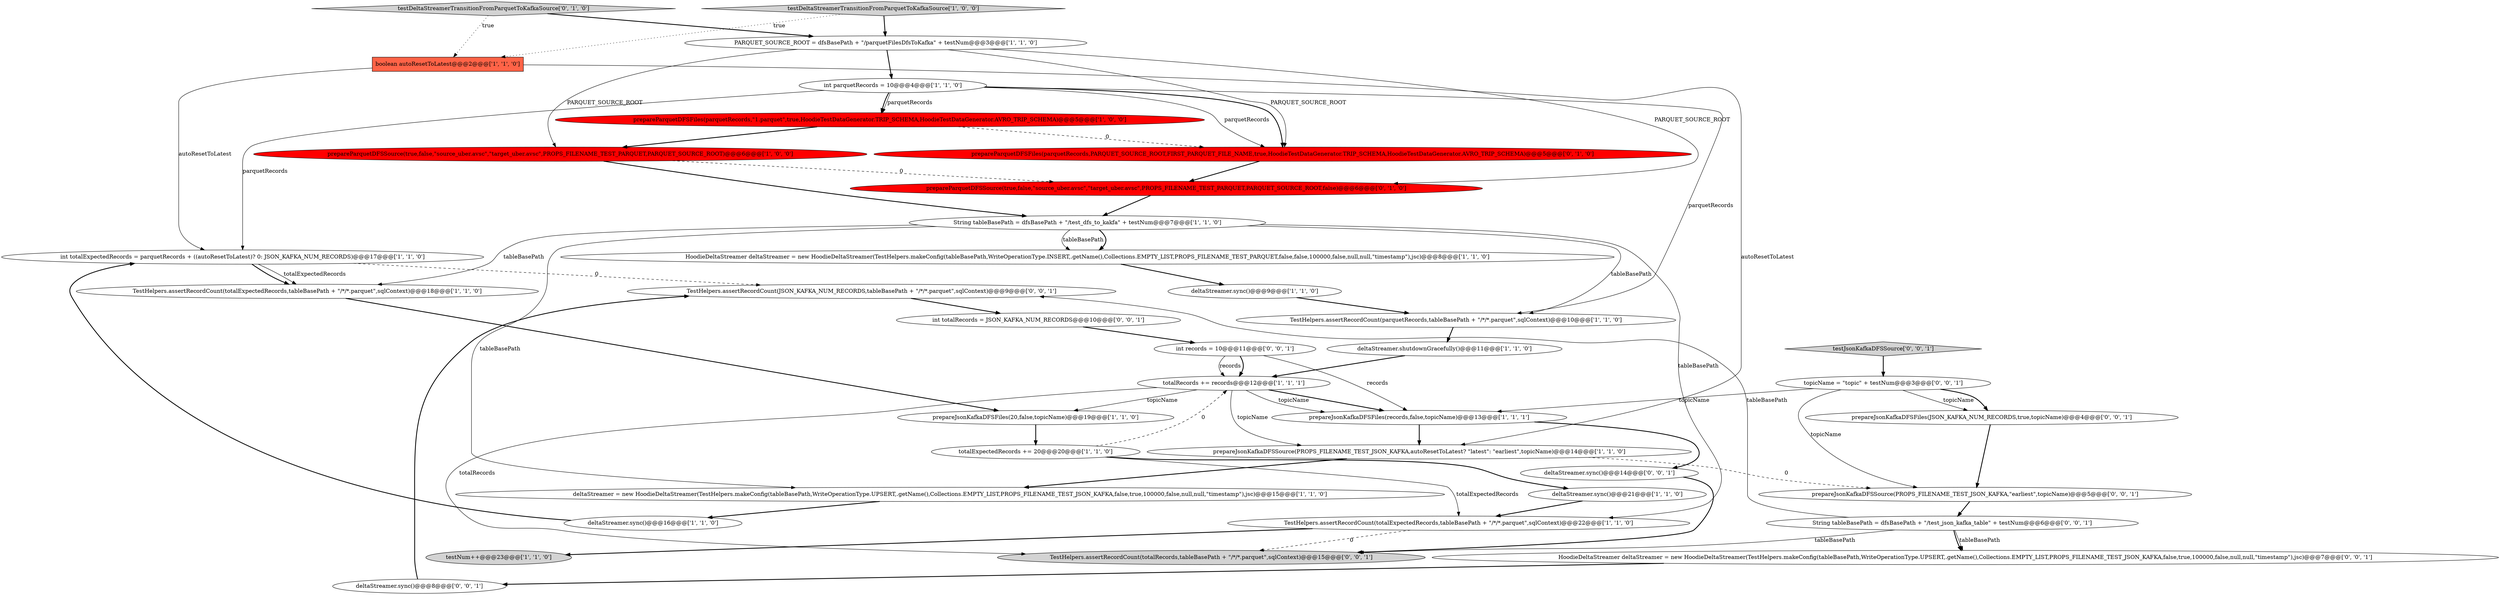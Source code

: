 digraph {
10 [style = filled, label = "int totalExpectedRecords = parquetRecords + ((autoResetToLatest)? 0: JSON_KAFKA_NUM_RECORDS)@@@17@@@['1', '1', '0']", fillcolor = white, shape = ellipse image = "AAA0AAABBB1BBB"];
20 [style = filled, label = "prepareJsonKafkaDFSSource(PROPS_FILENAME_TEST_JSON_KAFKA,autoResetToLatest? \"latest\": \"earliest\",topicName)@@@14@@@['1', '1', '0']", fillcolor = white, shape = ellipse image = "AAA0AAABBB1BBB"];
15 [style = filled, label = "prepareJsonKafkaDFSFiles(20,false,topicName)@@@19@@@['1', '1', '0']", fillcolor = white, shape = ellipse image = "AAA0AAABBB1BBB"];
21 [style = filled, label = "deltaStreamer.sync()@@@21@@@['1', '1', '0']", fillcolor = white, shape = ellipse image = "AAA0AAABBB1BBB"];
36 [style = filled, label = "TestHelpers.assertRecordCount(JSON_KAFKA_NUM_RECORDS,tableBasePath + \"/*/*.parquet\",sqlContext)@@@9@@@['0', '0', '1']", fillcolor = white, shape = ellipse image = "AAA0AAABBB3BBB"];
19 [style = filled, label = "deltaStreamer.shutdownGracefully()@@@11@@@['1', '1', '0']", fillcolor = white, shape = ellipse image = "AAA0AAABBB1BBB"];
37 [style = filled, label = "int records = 10@@@11@@@['0', '0', '1']", fillcolor = white, shape = ellipse image = "AAA0AAABBB3BBB"];
28 [style = filled, label = "int totalRecords = JSON_KAFKA_NUM_RECORDS@@@10@@@['0', '0', '1']", fillcolor = white, shape = ellipse image = "AAA0AAABBB3BBB"];
23 [style = filled, label = "prepareParquetDFSFiles(parquetRecords,PARQUET_SOURCE_ROOT,FIRST_PARQUET_FILE_NAME,true,HoodieTestDataGenerator.TRIP_SCHEMA,HoodieTestDataGenerator.AVRO_TRIP_SCHEMA)@@@5@@@['0', '1', '0']", fillcolor = red, shape = ellipse image = "AAA1AAABBB2BBB"];
2 [style = filled, label = "TestHelpers.assertRecordCount(totalExpectedRecords,tableBasePath + \"/*/*.parquet\",sqlContext)@@@18@@@['1', '1', '0']", fillcolor = white, shape = ellipse image = "AAA0AAABBB1BBB"];
14 [style = filled, label = "prepareParquetDFSFiles(parquetRecords,\"1.parquet\",true,HoodieTestDataGenerator.TRIP_SCHEMA,HoodieTestDataGenerator.AVRO_TRIP_SCHEMA)@@@5@@@['1', '0', '0']", fillcolor = red, shape = ellipse image = "AAA1AAABBB1BBB"];
3 [style = filled, label = "totalExpectedRecords += 20@@@20@@@['1', '1', '0']", fillcolor = white, shape = ellipse image = "AAA0AAABBB1BBB"];
1 [style = filled, label = "totalRecords += records@@@12@@@['1', '1', '1']", fillcolor = white, shape = ellipse image = "AAA0AAABBB1BBB"];
13 [style = filled, label = "deltaStreamer.sync()@@@16@@@['1', '1', '0']", fillcolor = white, shape = ellipse image = "AAA0AAABBB1BBB"];
25 [style = filled, label = "prepareParquetDFSSource(true,false,\"source_uber.avsc\",\"target_uber.avsc\",PROPS_FILENAME_TEST_PARQUET,PARQUET_SOURCE_ROOT,false)@@@6@@@['0', '1', '0']", fillcolor = red, shape = ellipse image = "AAA1AAABBB2BBB"];
26 [style = filled, label = "TestHelpers.assertRecordCount(totalRecords,tableBasePath + \"/*/*.parquet\",sqlContext)@@@15@@@['0', '0', '1']", fillcolor = lightgray, shape = ellipse image = "AAA0AAABBB3BBB"];
16 [style = filled, label = "prepareParquetDFSSource(true,false,\"source_uber.avsc\",\"target_uber.avsc\",PROPS_FILENAME_TEST_PARQUET,PARQUET_SOURCE_ROOT)@@@6@@@['1', '0', '0']", fillcolor = red, shape = ellipse image = "AAA1AAABBB1BBB"];
12 [style = filled, label = "testNum++@@@23@@@['1', '1', '0']", fillcolor = lightgray, shape = ellipse image = "AAA0AAABBB1BBB"];
32 [style = filled, label = "testJsonKafkaDFSSource['0', '0', '1']", fillcolor = lightgray, shape = diamond image = "AAA0AAABBB3BBB"];
0 [style = filled, label = "deltaStreamer.sync()@@@9@@@['1', '1', '0']", fillcolor = white, shape = ellipse image = "AAA0AAABBB1BBB"];
5 [style = filled, label = "TestHelpers.assertRecordCount(parquetRecords,tableBasePath + \"/*/*.parquet\",sqlContext)@@@10@@@['1', '1', '0']", fillcolor = white, shape = ellipse image = "AAA0AAABBB1BBB"];
35 [style = filled, label = "deltaStreamer.sync()@@@8@@@['0', '0', '1']", fillcolor = white, shape = ellipse image = "AAA0AAABBB3BBB"];
6 [style = filled, label = "String tableBasePath = dfsBasePath + \"/test_dfs_to_kakfa\" + testNum@@@7@@@['1', '1', '0']", fillcolor = white, shape = ellipse image = "AAA0AAABBB1BBB"];
22 [style = filled, label = "TestHelpers.assertRecordCount(totalExpectedRecords,tableBasePath + \"/*/*.parquet\",sqlContext)@@@22@@@['1', '1', '0']", fillcolor = white, shape = ellipse image = "AAA0AAABBB1BBB"];
18 [style = filled, label = "HoodieDeltaStreamer deltaStreamer = new HoodieDeltaStreamer(TestHelpers.makeConfig(tableBasePath,WriteOperationType.INSERT,.getName(),Collections.EMPTY_LIST,PROPS_FILENAME_TEST_PARQUET,false,false,100000,false,null,null,\"timestamp\"),jsc)@@@8@@@['1', '1', '0']", fillcolor = white, shape = ellipse image = "AAA0AAABBB1BBB"];
7 [style = filled, label = "deltaStreamer = new HoodieDeltaStreamer(TestHelpers.makeConfig(tableBasePath,WriteOperationType.UPSERT,.getName(),Collections.EMPTY_LIST,PROPS_FILENAME_TEST_JSON_KAFKA,false,true,100000,false,null,null,\"timestamp\"),jsc)@@@15@@@['1', '1', '0']", fillcolor = white, shape = ellipse image = "AAA0AAABBB1BBB"];
11 [style = filled, label = "PARQUET_SOURCE_ROOT = dfsBasePath + \"/parquetFilesDfsToKafka\" + testNum@@@3@@@['1', '1', '0']", fillcolor = white, shape = ellipse image = "AAA0AAABBB1BBB"];
33 [style = filled, label = "prepareJsonKafkaDFSFiles(JSON_KAFKA_NUM_RECORDS,true,topicName)@@@4@@@['0', '0', '1']", fillcolor = white, shape = ellipse image = "AAA0AAABBB3BBB"];
4 [style = filled, label = "testDeltaStreamerTransitionFromParquetToKafkaSource['1', '0', '0']", fillcolor = lightgray, shape = diamond image = "AAA0AAABBB1BBB"];
29 [style = filled, label = "String tableBasePath = dfsBasePath + \"/test_json_kafka_table\" + testNum@@@6@@@['0', '0', '1']", fillcolor = white, shape = ellipse image = "AAA0AAABBB3BBB"];
34 [style = filled, label = "deltaStreamer.sync()@@@14@@@['0', '0', '1']", fillcolor = white, shape = ellipse image = "AAA0AAABBB3BBB"];
17 [style = filled, label = "boolean autoResetToLatest@@@2@@@['1', '1', '0']", fillcolor = tomato, shape = box image = "AAA0AAABBB1BBB"];
9 [style = filled, label = "int parquetRecords = 10@@@4@@@['1', '1', '0']", fillcolor = white, shape = ellipse image = "AAA0AAABBB1BBB"];
24 [style = filled, label = "testDeltaStreamerTransitionFromParquetToKafkaSource['0', '1', '0']", fillcolor = lightgray, shape = diamond image = "AAA0AAABBB2BBB"];
31 [style = filled, label = "prepareJsonKafkaDFSSource(PROPS_FILENAME_TEST_JSON_KAFKA,\"earliest\",topicName)@@@5@@@['0', '0', '1']", fillcolor = white, shape = ellipse image = "AAA0AAABBB3BBB"];
27 [style = filled, label = "topicName = \"topic\" + testNum@@@3@@@['0', '0', '1']", fillcolor = white, shape = ellipse image = "AAA0AAABBB3BBB"];
8 [style = filled, label = "prepareJsonKafkaDFSFiles(records,false,topicName)@@@13@@@['1', '1', '1']", fillcolor = white, shape = ellipse image = "AAA0AAABBB1BBB"];
30 [style = filled, label = "HoodieDeltaStreamer deltaStreamer = new HoodieDeltaStreamer(TestHelpers.makeConfig(tableBasePath,WriteOperationType.UPSERT,.getName(),Collections.EMPTY_LIST,PROPS_FILENAME_TEST_JSON_KAFKA,false,true,100000,false,null,null,\"timestamp\"),jsc)@@@7@@@['0', '0', '1']", fillcolor = white, shape = ellipse image = "AAA0AAABBB3BBB"];
7->13 [style = bold, label=""];
6->2 [style = solid, label="tableBasePath"];
14->16 [style = bold, label=""];
6->7 [style = solid, label="tableBasePath"];
9->5 [style = solid, label="parquetRecords"];
27->31 [style = solid, label="topicName"];
11->25 [style = solid, label="PARQUET_SOURCE_ROOT"];
3->22 [style = solid, label="totalExpectedRecords"];
27->33 [style = solid, label="topicName"];
13->10 [style = bold, label=""];
23->25 [style = bold, label=""];
1->8 [style = bold, label=""];
28->37 [style = bold, label=""];
9->14 [style = solid, label="parquetRecords"];
1->15 [style = solid, label="topicName"];
29->30 [style = bold, label=""];
10->36 [style = dashed, label="0"];
29->36 [style = solid, label="tableBasePath"];
3->1 [style = dashed, label="0"];
6->18 [style = bold, label=""];
16->25 [style = dashed, label="0"];
16->6 [style = bold, label=""];
37->8 [style = solid, label="records"];
37->1 [style = bold, label=""];
24->17 [style = dotted, label="true"];
20->31 [style = dashed, label="0"];
36->28 [style = bold, label=""];
31->29 [style = bold, label=""];
32->27 [style = bold, label=""];
27->8 [style = solid, label="topicName"];
9->23 [style = solid, label="parquetRecords"];
25->6 [style = bold, label=""];
11->9 [style = bold, label=""];
15->3 [style = bold, label=""];
8->34 [style = bold, label=""];
11->16 [style = solid, label="PARQUET_SOURCE_ROOT"];
1->8 [style = solid, label="topicName"];
37->1 [style = solid, label="records"];
5->19 [style = bold, label=""];
9->23 [style = bold, label=""];
19->1 [style = bold, label=""];
14->23 [style = dashed, label="0"];
8->20 [style = bold, label=""];
6->22 [style = solid, label="tableBasePath"];
1->26 [style = solid, label="totalRecords"];
30->35 [style = bold, label=""];
34->26 [style = bold, label=""];
21->22 [style = bold, label=""];
17->20 [style = solid, label="autoResetToLatest"];
24->11 [style = bold, label=""];
1->20 [style = solid, label="topicName"];
22->12 [style = bold, label=""];
9->10 [style = solid, label="parquetRecords"];
2->15 [style = bold, label=""];
11->23 [style = solid, label="PARQUET_SOURCE_ROOT"];
9->14 [style = bold, label=""];
33->31 [style = bold, label=""];
17->10 [style = solid, label="autoResetToLatest"];
3->21 [style = bold, label=""];
10->2 [style = bold, label=""];
29->26 [style = solid, label="tableBasePath"];
6->18 [style = solid, label="tableBasePath"];
27->33 [style = bold, label=""];
10->2 [style = solid, label="totalExpectedRecords"];
35->36 [style = bold, label=""];
20->7 [style = bold, label=""];
4->11 [style = bold, label=""];
4->17 [style = dotted, label="true"];
6->5 [style = solid, label="tableBasePath"];
29->30 [style = solid, label="tableBasePath"];
18->0 [style = bold, label=""];
0->5 [style = bold, label=""];
22->26 [style = dashed, label="0"];
}
